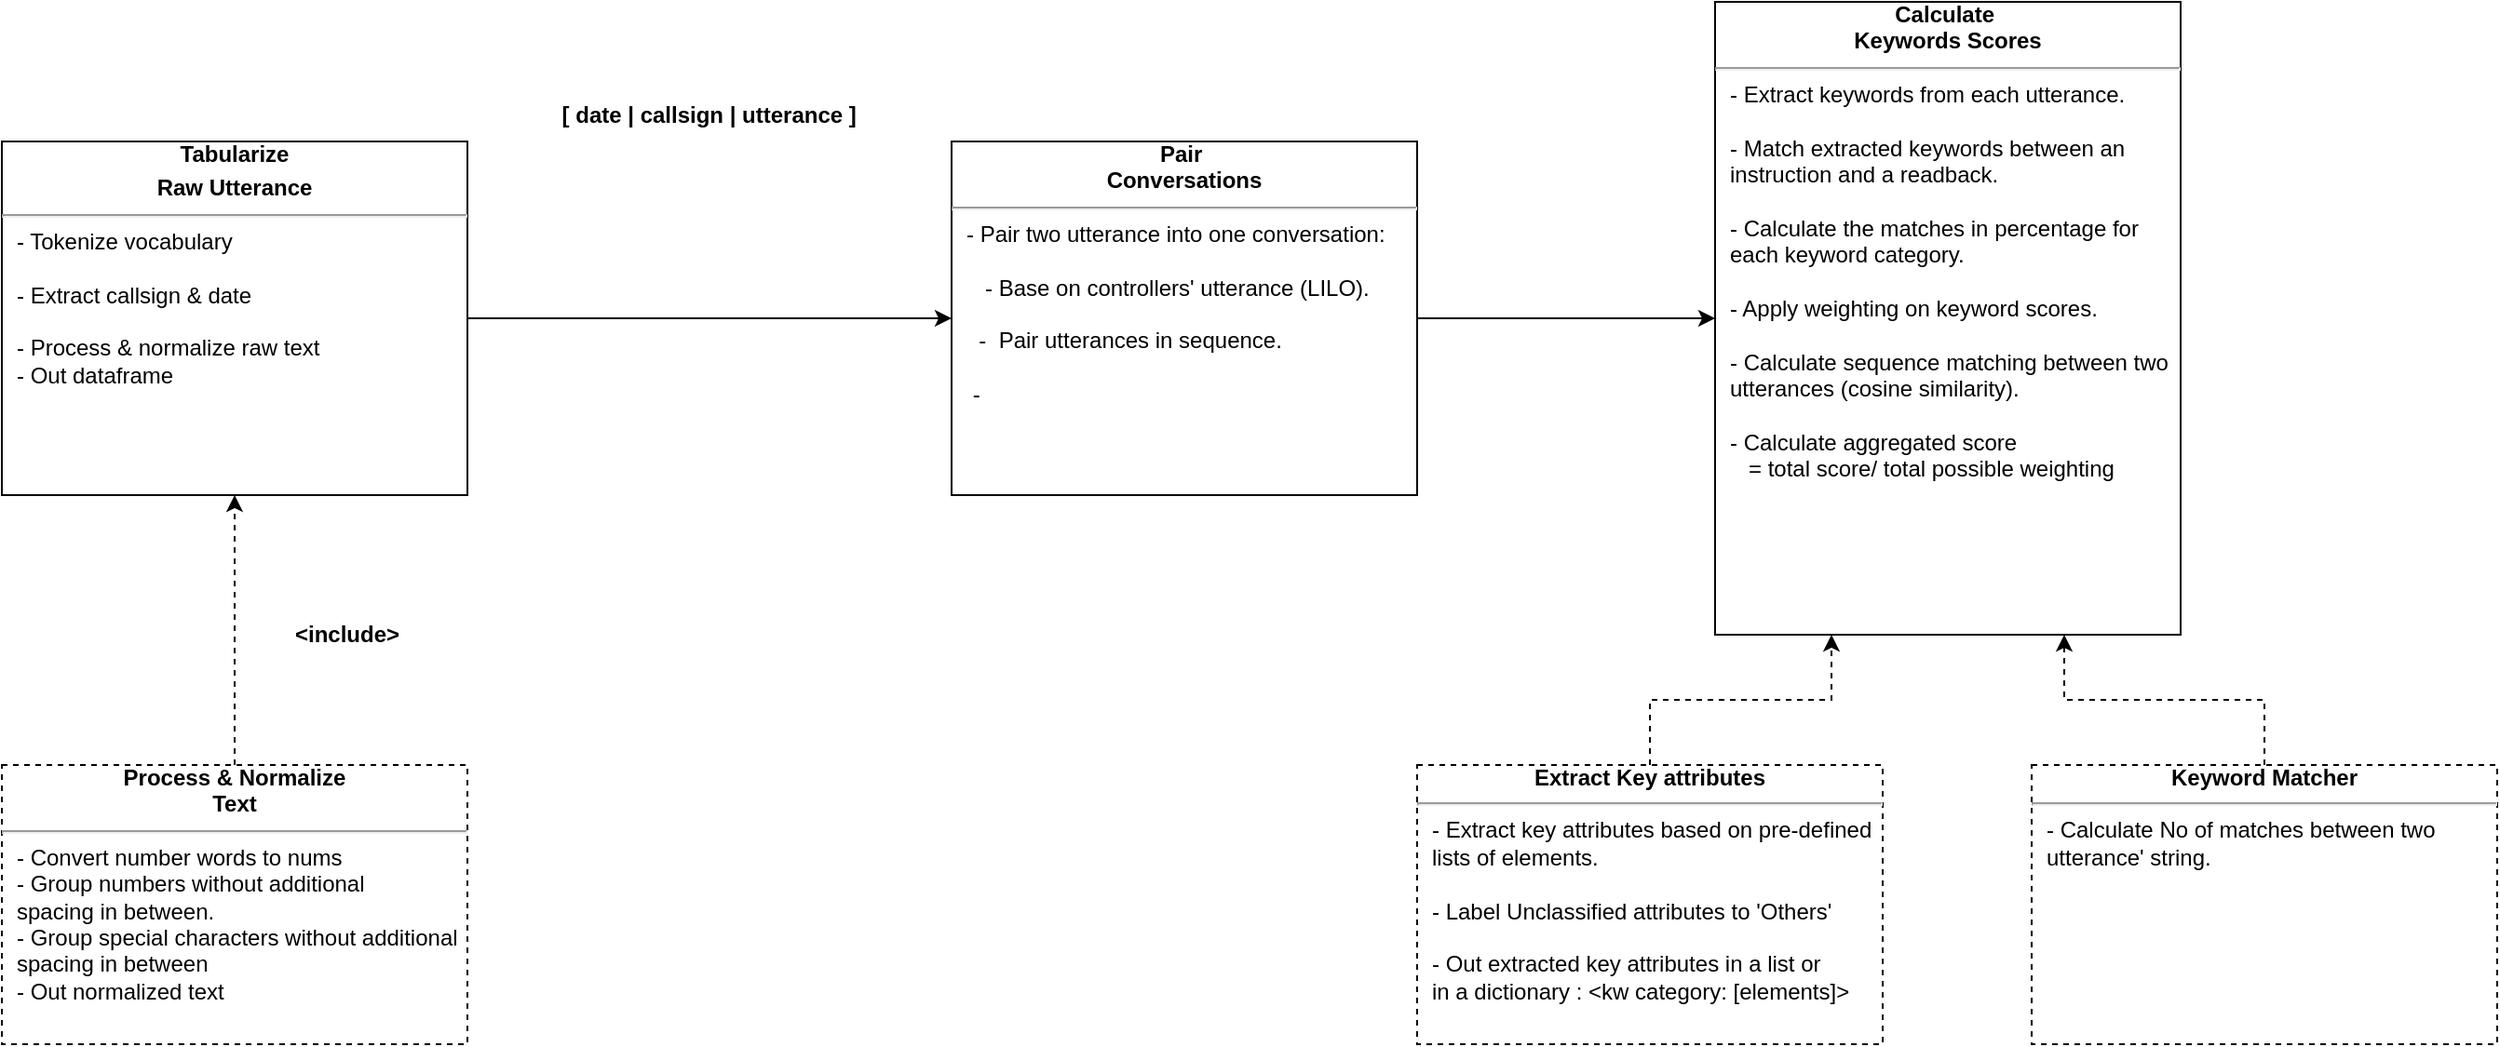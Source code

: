 <mxfile version="15.4.3" type="github">
  <diagram id="IsVj5BEXRurGvoC1gjGO" name="Page-1">
    <mxGraphModel dx="2071" dy="644" grid="1" gridSize="10" guides="1" tooltips="1" connect="1" arrows="1" fold="1" page="1" pageScale="1" pageWidth="850" pageHeight="1100" math="0" shadow="0">
      <root>
        <mxCell id="0" />
        <mxCell id="1" parent="0" />
        <mxCell id="LqwyCylziGcPe5wlssBc-7" style="edgeStyle=orthogonalEdgeStyle;rounded=0;orthogonalLoop=1;jettySize=auto;html=1;entryX=0;entryY=0.5;entryDx=0;entryDy=0;" edge="1" parent="1" source="LqwyCylziGcPe5wlssBc-2" target="LqwyCylziGcPe5wlssBc-6">
          <mxGeometry relative="1" as="geometry" />
        </mxCell>
        <mxCell id="LqwyCylziGcPe5wlssBc-2" value="&lt;div style=&quot;text-align: center&quot;&gt;&lt;span&gt;&lt;b&gt;Tabularize&lt;/b&gt;&lt;/span&gt;&lt;/div&gt;&lt;p style=&quot;margin: 4px 0px 0px ; text-align: center&quot;&gt;&lt;b&gt;Raw Utterance&lt;/b&gt;&lt;/p&gt;&lt;hr&gt;&lt;p style=&quot;margin: 0px ; margin-left: 8px&quot;&gt;- Tokenize vocabulary&lt;/p&gt;&lt;p style=&quot;margin: 0px ; margin-left: 8px&quot;&gt;&lt;br&gt;&lt;/p&gt;&lt;p style=&quot;margin: 0px ; margin-left: 8px&quot;&gt;- Extract callsign &amp;amp; date&amp;nbsp;&lt;/p&gt;&lt;p style=&quot;margin: 0px ; margin-left: 8px&quot;&gt;&lt;br&gt;- Process &amp;amp; normalize raw text&lt;/p&gt;&lt;p style=&quot;margin: 0px ; margin-left: 8px&quot;&gt;- Out dataframe&lt;br&gt;&lt;/p&gt;" style="verticalAlign=middle;align=left;overflow=fill;fontSize=12;fontFamily=Helvetica;html=1;" vertex="1" parent="1">
          <mxGeometry x="-70" y="165" width="250" height="190" as="geometry" />
        </mxCell>
        <mxCell id="LqwyCylziGcPe5wlssBc-4" style="edgeStyle=orthogonalEdgeStyle;rounded=0;orthogonalLoop=1;jettySize=auto;html=1;entryX=0.5;entryY=1;entryDx=0;entryDy=0;dashed=1;" edge="1" parent="1" source="LqwyCylziGcPe5wlssBc-3" target="LqwyCylziGcPe5wlssBc-2">
          <mxGeometry relative="1" as="geometry" />
        </mxCell>
        <mxCell id="LqwyCylziGcPe5wlssBc-3" value="&lt;div style=&quot;text-align: center&quot;&gt;&lt;b&gt;Process &amp;amp; Normalize&lt;/b&gt;&lt;/div&gt;&lt;div style=&quot;text-align: center&quot;&gt;&lt;b&gt;Text&lt;/b&gt;&lt;/div&gt;&lt;hr&gt;&lt;p style=&quot;margin: 0px ; margin-left: 8px&quot;&gt;- Convert number words to nums&lt;/p&gt;&lt;p style=&quot;margin: 0px ; margin-left: 8px&quot;&gt;- Group numbers without additional&amp;nbsp;&lt;/p&gt;&lt;p style=&quot;margin: 0px ; margin-left: 8px&quot;&gt;spacing&amp;nbsp;&lt;span&gt;in between.&lt;/span&gt;&lt;/p&gt;&lt;p style=&quot;margin: 0px ; margin-left: 8px&quot;&gt;- Group special characters without additional&lt;/p&gt;&lt;p style=&quot;margin: 0px ; margin-left: 8px&quot;&gt;spacing in between&lt;/p&gt;&lt;p style=&quot;margin: 0px ; margin-left: 8px&quot;&gt;- Out normalized text&lt;/p&gt;" style="verticalAlign=top;align=left;overflow=fill;fontSize=12;fontFamily=Helvetica;html=1;dashed=1;" vertex="1" parent="1">
          <mxGeometry x="-70" y="500" width="250" height="150" as="geometry" />
        </mxCell>
        <mxCell id="LqwyCylziGcPe5wlssBc-5" value="&amp;lt;include&amp;gt;" style="text;html=1;align=center;verticalAlign=middle;resizable=0;points=[];autosize=1;strokeColor=none;fillColor=none;fontStyle=1" vertex="1" parent="1">
          <mxGeometry x="80" y="420" width="70" height="20" as="geometry" />
        </mxCell>
        <mxCell id="LqwyCylziGcPe5wlssBc-12" style="edgeStyle=orthogonalEdgeStyle;rounded=0;orthogonalLoop=1;jettySize=auto;html=1;entryX=0;entryY=0.5;entryDx=0;entryDy=0;" edge="1" parent="1" source="LqwyCylziGcPe5wlssBc-6" target="LqwyCylziGcPe5wlssBc-10">
          <mxGeometry relative="1" as="geometry" />
        </mxCell>
        <mxCell id="LqwyCylziGcPe5wlssBc-6" value="&lt;div style=&quot;text-align: center&quot;&gt;&lt;b&gt;Pair&amp;nbsp;&lt;/b&gt;&lt;/div&gt;&lt;div style=&quot;text-align: center&quot;&gt;&lt;b&gt;Conversations&lt;/b&gt;&lt;/div&gt;&lt;hr&gt;&lt;p style=&quot;margin: 0px ; margin-left: 8px&quot;&gt;&lt;span&gt;- Pair two utterance into one conversation:&lt;/span&gt;&lt;br&gt;&lt;/p&gt;&lt;p style=&quot;margin: 0px ; margin-left: 8px&quot;&gt;&lt;span&gt;&lt;br&gt;&lt;/span&gt;&lt;/p&gt;&lt;p style=&quot;margin: 0px ; margin-left: 8px&quot;&gt;&amp;nbsp; &amp;nbsp;- Base on controllers&#39; utterance (LILO).&lt;span&gt;&lt;br&gt;&lt;/span&gt;&lt;/p&gt;&lt;p style=&quot;margin: 0px ; margin-left: 8px&quot;&gt;&lt;br&gt;&lt;/p&gt;&lt;p style=&quot;margin: 0px ; margin-left: 8px&quot;&gt;&amp;nbsp; -&amp;nbsp; Pair utterances in sequence.&lt;/p&gt;&lt;p style=&quot;margin: 0px ; margin-left: 8px&quot;&gt;&lt;br&gt;&lt;/p&gt;&lt;p style=&quot;margin: 0px ; margin-left: 8px&quot;&gt;&amp;nbsp;-&amp;nbsp; &amp;nbsp;&lt;/p&gt;&lt;p style=&quot;margin: 0px ; margin-left: 8px&quot;&gt;&lt;br&gt;&lt;/p&gt;" style="verticalAlign=middle;align=left;overflow=fill;fontSize=12;fontFamily=Helvetica;html=1;" vertex="1" parent="1">
          <mxGeometry x="440" y="165" width="250" height="190" as="geometry" />
        </mxCell>
        <mxCell id="LqwyCylziGcPe5wlssBc-8" value="[ date | callsign | utterance ]&amp;nbsp;" style="text;html=1;align=center;verticalAlign=middle;resizable=0;points=[];autosize=1;strokeColor=none;fillColor=none;fontStyle=1" vertex="1" parent="1">
          <mxGeometry x="221" y="141" width="180" height="20" as="geometry" />
        </mxCell>
        <mxCell id="LqwyCylziGcPe5wlssBc-10" value="&lt;div style=&quot;text-align: center&quot;&gt;&lt;b&gt;Calculate&amp;nbsp;&lt;/b&gt;&lt;/div&gt;&lt;div style=&quot;text-align: center&quot;&gt;&lt;b&gt;Keywords Scores&lt;/b&gt;&lt;/div&gt;&lt;hr&gt;&lt;p style=&quot;margin: 0px ; margin-left: 8px&quot;&gt;- Extract keywords from each utterance.&lt;/p&gt;&lt;p style=&quot;margin: 0px ; margin-left: 8px&quot;&gt;&lt;br&gt;&lt;/p&gt;&lt;p style=&quot;margin: 0px ; margin-left: 8px&quot;&gt;- Match extracted keywords between an&amp;nbsp;&lt;/p&gt;&lt;p style=&quot;margin: 0px ; margin-left: 8px&quot;&gt;instruction&amp;nbsp;&lt;span&gt;and a readback.&lt;/span&gt;&lt;/p&gt;&lt;p style=&quot;margin: 0px ; margin-left: 8px&quot;&gt;&lt;span&gt;&lt;br&gt;&lt;/span&gt;&lt;/p&gt;&lt;p style=&quot;margin: 0px ; margin-left: 8px&quot;&gt;&lt;span&gt;- Calculate the matches in percentage for&amp;nbsp;&lt;/span&gt;&lt;/p&gt;&lt;p style=&quot;margin: 0px ; margin-left: 8px&quot;&gt;&lt;span&gt;each keyword category.&lt;/span&gt;&lt;/p&gt;&lt;p style=&quot;margin: 0px ; margin-left: 8px&quot;&gt;&lt;span&gt;&lt;br&gt;&lt;/span&gt;&lt;/p&gt;&lt;p style=&quot;margin: 0px ; margin-left: 8px&quot;&gt;&lt;span&gt;- Apply weighting on keyword scores.&lt;/span&gt;&lt;/p&gt;&lt;p style=&quot;margin: 0px ; margin-left: 8px&quot;&gt;&lt;span&gt;&lt;br&gt;&lt;/span&gt;&lt;/p&gt;&lt;p style=&quot;margin: 0px ; margin-left: 8px&quot;&gt;&lt;span&gt;- Calculate sequence matching between two&lt;/span&gt;&lt;/p&gt;&lt;p style=&quot;margin: 0px ; margin-left: 8px&quot;&gt;&lt;span&gt;utterances (cosine similarity).&lt;/span&gt;&lt;/p&gt;&lt;p style=&quot;margin: 0px ; margin-left: 8px&quot;&gt;&lt;span&gt;&lt;br&gt;&lt;/span&gt;&lt;/p&gt;&lt;p style=&quot;margin: 0px ; margin-left: 8px&quot;&gt;&lt;span&gt;- Calculate aggregated score&amp;nbsp;&lt;/span&gt;&lt;/p&gt;&lt;p style=&quot;margin: 0px ; margin-left: 8px&quot;&gt;&lt;span&gt;&amp;nbsp; &amp;nbsp;= total score/ total possible weighting&lt;/span&gt;&lt;/p&gt;&lt;p style=&quot;margin: 0px ; margin-left: 8px&quot;&gt;&lt;br&gt;&lt;/p&gt;&lt;p style=&quot;margin: 0px ; margin-left: 8px&quot;&gt;&lt;br&gt;&lt;/p&gt;" style="verticalAlign=middle;align=left;overflow=fill;fontSize=12;fontFamily=Helvetica;html=1;" vertex="1" parent="1">
          <mxGeometry x="850" y="90" width="250" height="340" as="geometry" />
        </mxCell>
        <mxCell id="LqwyCylziGcPe5wlssBc-15" style="edgeStyle=orthogonalEdgeStyle;rounded=0;orthogonalLoop=1;jettySize=auto;html=1;exitX=0.5;exitY=0;exitDx=0;exitDy=0;entryX=0.25;entryY=1;entryDx=0;entryDy=0;dashed=1;" edge="1" parent="1" source="LqwyCylziGcPe5wlssBc-13" target="LqwyCylziGcPe5wlssBc-10">
          <mxGeometry relative="1" as="geometry" />
        </mxCell>
        <mxCell id="LqwyCylziGcPe5wlssBc-13" value="&lt;div style=&quot;text-align: center&quot;&gt;&lt;b&gt;Extract Key attributes&lt;/b&gt;&lt;/div&gt;&lt;hr&gt;&lt;p style=&quot;margin: 0px ; margin-left: 8px&quot;&gt;- Extract key attributes based on pre-defined&lt;/p&gt;&lt;p style=&quot;margin: 0px ; margin-left: 8px&quot;&gt;lists of elements.&amp;nbsp;&lt;/p&gt;&lt;p style=&quot;margin: 0px ; margin-left: 8px&quot;&gt;&lt;br&gt;&lt;/p&gt;&lt;p style=&quot;margin: 0px ; margin-left: 8px&quot;&gt;- Label Unclassified attributes to &#39;Others&#39;&amp;nbsp;&lt;/p&gt;&lt;p style=&quot;margin: 0px ; margin-left: 8px&quot;&gt;&lt;br&gt;&lt;/p&gt;&lt;p style=&quot;margin: 0px ; margin-left: 8px&quot;&gt;- Out extracted key attributes in a list or&amp;nbsp;&lt;/p&gt;&lt;p style=&quot;margin: 0px ; margin-left: 8px&quot;&gt;in a dictionary : &amp;lt;kw category: [elements]&amp;gt;&lt;/p&gt;" style="verticalAlign=top;align=left;overflow=fill;fontSize=12;fontFamily=Helvetica;html=1;dashed=1;" vertex="1" parent="1">
          <mxGeometry x="690" y="500" width="250" height="150" as="geometry" />
        </mxCell>
        <mxCell id="LqwyCylziGcPe5wlssBc-16" style="edgeStyle=orthogonalEdgeStyle;rounded=0;orthogonalLoop=1;jettySize=auto;html=1;exitX=0.5;exitY=0;exitDx=0;exitDy=0;entryX=0.75;entryY=1;entryDx=0;entryDy=0;dashed=1;" edge="1" parent="1" source="LqwyCylziGcPe5wlssBc-14" target="LqwyCylziGcPe5wlssBc-10">
          <mxGeometry relative="1" as="geometry" />
        </mxCell>
        <mxCell id="LqwyCylziGcPe5wlssBc-14" value="&lt;div style=&quot;text-align: center&quot;&gt;&lt;b&gt;Keyword Matcher&lt;/b&gt;&lt;/div&gt;&lt;hr&gt;&lt;p style=&quot;margin: 0px ; margin-left: 8px&quot;&gt;- Calculate No of matches between two&amp;nbsp;&lt;/p&gt;&lt;p style=&quot;margin: 0px ; margin-left: 8px&quot;&gt;utterance&#39; string.&lt;/p&gt;" style="verticalAlign=top;align=left;overflow=fill;fontSize=12;fontFamily=Helvetica;html=1;dashed=1;" vertex="1" parent="1">
          <mxGeometry x="1020" y="500" width="250" height="150" as="geometry" />
        </mxCell>
      </root>
    </mxGraphModel>
  </diagram>
</mxfile>
